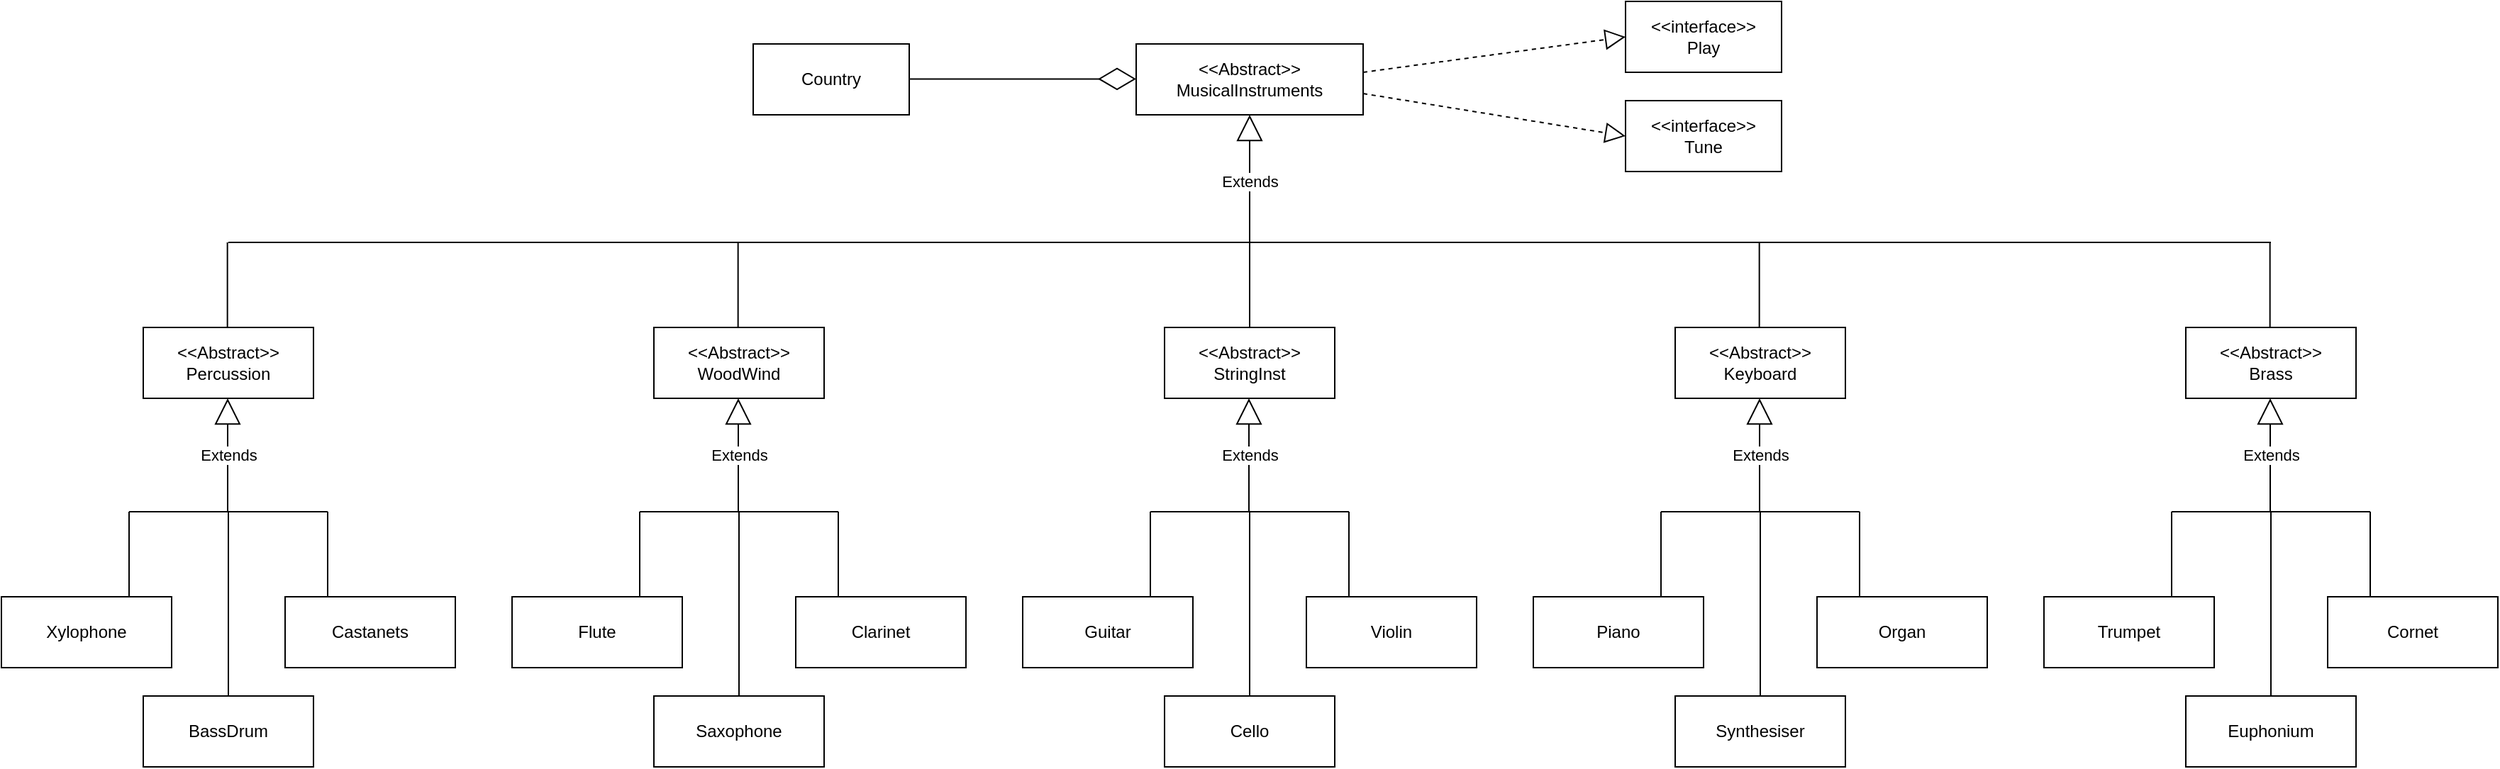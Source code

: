 <mxfile version="23.1.2" type="github" pages="2">
  <diagram name="Page-1" id="c4acf3e9-155e-7222-9cf6-157b1a14988f">
    <mxGraphModel dx="1323" dy="595" grid="1" gridSize="10" guides="1" tooltips="1" connect="1" arrows="1" fold="1" page="1" pageScale="1" pageWidth="850" pageHeight="1100" background="none" math="0" shadow="0">
      <root>
        <mxCell id="0" />
        <mxCell id="1" parent="0" />
        <mxCell id="VwYbgyeqXYnY6n16pQaH-1" value="&amp;lt;&amp;lt;Abstract&amp;gt;&amp;gt;&lt;br&gt;MusicalInstruments" style="html=1;whiteSpace=wrap;" parent="1" vertex="1">
          <mxGeometry x="345" y="40" width="160" height="50" as="geometry" />
        </mxCell>
        <mxCell id="VwYbgyeqXYnY6n16pQaH-15" value="Extends" style="endArrow=block;endSize=16;endFill=0;html=1;rounded=0;" parent="1" edge="1">
          <mxGeometry x="0.375" width="160" relative="1" as="geometry">
            <mxPoint x="425" y="240" as="sourcePoint" />
            <mxPoint x="425" y="90" as="targetPoint" />
            <mxPoint as="offset" />
          </mxGeometry>
        </mxCell>
        <mxCell id="VwYbgyeqXYnY6n16pQaH-19" value="Extends" style="endArrow=block;endSize=16;endFill=0;html=1;rounded=0;" parent="1" edge="1">
          <mxGeometry width="160" relative="1" as="geometry">
            <mxPoint x="424.5" y="370" as="sourcePoint" />
            <mxPoint x="424.5" y="290" as="targetPoint" />
          </mxGeometry>
        </mxCell>
        <mxCell id="VwYbgyeqXYnY6n16pQaH-26" value="" style="endArrow=none;html=1;rounded=0;" parent="1" edge="1">
          <mxGeometry width="50" height="50" relative="1" as="geometry">
            <mxPoint x="64.33" y="240" as="sourcePoint" />
            <mxPoint x="64.33" y="180" as="targetPoint" />
            <Array as="points" />
          </mxGeometry>
        </mxCell>
        <mxCell id="VwYbgyeqXYnY6n16pQaH-28" value="" style="endArrow=none;html=1;rounded=0;" parent="1" edge="1">
          <mxGeometry width="50" height="50" relative="1" as="geometry">
            <mxPoint x="784.33" y="240" as="sourcePoint" />
            <mxPoint x="784.33" y="180" as="targetPoint" />
            <Array as="points" />
          </mxGeometry>
        </mxCell>
        <mxCell id="VwYbgyeqXYnY6n16pQaH-29" value="&amp;lt;&amp;lt;Abstract&amp;gt;&amp;gt;&lt;br&gt;StringInst" style="html=1;whiteSpace=wrap;" parent="1" vertex="1">
          <mxGeometry x="365" y="240" width="120" height="50" as="geometry" />
        </mxCell>
        <mxCell id="VwYbgyeqXYnY6n16pQaH-32" value="&amp;lt;&amp;lt;Abstract&amp;gt;&amp;gt;&lt;br&gt;Brass" style="html=1;whiteSpace=wrap;" parent="1" vertex="1">
          <mxGeometry x="1085" y="240" width="120" height="50" as="geometry" />
        </mxCell>
        <mxCell id="VwYbgyeqXYnY6n16pQaH-33" value="&amp;lt;&amp;lt;Abstract&amp;gt;&amp;gt;&lt;br&gt;Keyboard" style="html=1;whiteSpace=wrap;" parent="1" vertex="1">
          <mxGeometry x="725" y="240" width="120" height="50" as="geometry" />
        </mxCell>
        <mxCell id="VwYbgyeqXYnY6n16pQaH-35" value="&amp;lt;&amp;lt;Abstract&amp;gt;&amp;gt;&lt;br&gt;WoodWind" style="html=1;whiteSpace=wrap;" parent="1" vertex="1">
          <mxGeometry x="5" y="240" width="120" height="50" as="geometry" />
        </mxCell>
        <mxCell id="VwYbgyeqXYnY6n16pQaH-37" value="" style="endArrow=none;html=1;rounded=0;" parent="1" edge="1">
          <mxGeometry width="50" height="50" relative="1" as="geometry">
            <mxPoint x="355" y="370" as="sourcePoint" />
            <mxPoint x="495" y="370" as="targetPoint" />
          </mxGeometry>
        </mxCell>
        <mxCell id="VwYbgyeqXYnY6n16pQaH-38" value="" style="endArrow=none;html=1;rounded=0;" parent="1" edge="1">
          <mxGeometry width="50" height="50" relative="1" as="geometry">
            <mxPoint x="495" y="430" as="sourcePoint" />
            <mxPoint x="495" y="370" as="targetPoint" />
            <Array as="points" />
          </mxGeometry>
        </mxCell>
        <mxCell id="VwYbgyeqXYnY6n16pQaH-39" value="" style="endArrow=none;html=1;rounded=0;" parent="1" edge="1">
          <mxGeometry width="50" height="50" relative="1" as="geometry">
            <mxPoint x="355" y="430" as="sourcePoint" />
            <mxPoint x="355" y="370" as="targetPoint" />
            <Array as="points" />
          </mxGeometry>
        </mxCell>
        <mxCell id="VwYbgyeqXYnY6n16pQaH-40" value="Violin" style="html=1;whiteSpace=wrap;" parent="1" vertex="1">
          <mxGeometry x="465" y="430" width="120" height="50" as="geometry" />
        </mxCell>
        <mxCell id="VwYbgyeqXYnY6n16pQaH-41" value="Guitar" style="html=1;whiteSpace=wrap;" parent="1" vertex="1">
          <mxGeometry x="265" y="430" width="120" height="50" as="geometry" />
        </mxCell>
        <mxCell id="VwYbgyeqXYnY6n16pQaH-46" value="Cello" style="html=1;whiteSpace=wrap;" parent="1" vertex="1">
          <mxGeometry x="365" y="500" width="120" height="50" as="geometry" />
        </mxCell>
        <mxCell id="VwYbgyeqXYnY6n16pQaH-47" value="" style="endArrow=none;html=1;rounded=0;" parent="1" edge="1">
          <mxGeometry width="50" height="50" relative="1" as="geometry">
            <mxPoint x="425" y="500" as="sourcePoint" />
            <mxPoint x="425" y="370" as="targetPoint" />
          </mxGeometry>
        </mxCell>
        <mxCell id="VwYbgyeqXYnY6n16pQaH-56" value="Extends" style="endArrow=block;endSize=16;endFill=0;html=1;rounded=0;" parent="1" edge="1">
          <mxGeometry width="160" relative="1" as="geometry">
            <mxPoint x="64.5" y="370" as="sourcePoint" />
            <mxPoint x="64.5" y="290" as="targetPoint" />
          </mxGeometry>
        </mxCell>
        <mxCell id="VwYbgyeqXYnY6n16pQaH-57" value="" style="endArrow=none;html=1;rounded=0;" parent="1" edge="1">
          <mxGeometry width="50" height="50" relative="1" as="geometry">
            <mxPoint x="-5" y="370" as="sourcePoint" />
            <mxPoint x="135" y="370" as="targetPoint" />
          </mxGeometry>
        </mxCell>
        <mxCell id="VwYbgyeqXYnY6n16pQaH-58" value="" style="endArrow=none;html=1;rounded=0;" parent="1" edge="1">
          <mxGeometry width="50" height="50" relative="1" as="geometry">
            <mxPoint x="135" y="430" as="sourcePoint" />
            <mxPoint x="135" y="370" as="targetPoint" />
            <Array as="points" />
          </mxGeometry>
        </mxCell>
        <mxCell id="VwYbgyeqXYnY6n16pQaH-59" value="" style="endArrow=none;html=1;rounded=0;" parent="1" edge="1">
          <mxGeometry width="50" height="50" relative="1" as="geometry">
            <mxPoint x="-5" y="430" as="sourcePoint" />
            <mxPoint x="-5" y="370" as="targetPoint" />
            <Array as="points" />
          </mxGeometry>
        </mxCell>
        <mxCell id="VwYbgyeqXYnY6n16pQaH-60" value="Clarinet" style="html=1;whiteSpace=wrap;" parent="1" vertex="1">
          <mxGeometry x="105" y="430" width="120" height="50" as="geometry" />
        </mxCell>
        <mxCell id="VwYbgyeqXYnY6n16pQaH-61" value="Flute" style="html=1;whiteSpace=wrap;" parent="1" vertex="1">
          <mxGeometry x="-95" y="430" width="120" height="50" as="geometry" />
        </mxCell>
        <mxCell id="VwYbgyeqXYnY6n16pQaH-62" value="Saxophone" style="html=1;whiteSpace=wrap;" parent="1" vertex="1">
          <mxGeometry x="5" y="500" width="120" height="50" as="geometry" />
        </mxCell>
        <mxCell id="VwYbgyeqXYnY6n16pQaH-63" value="" style="endArrow=none;html=1;rounded=0;" parent="1" edge="1">
          <mxGeometry width="50" height="50" relative="1" as="geometry">
            <mxPoint x="65" y="500" as="sourcePoint" />
            <mxPoint x="65" y="370" as="targetPoint" />
          </mxGeometry>
        </mxCell>
        <mxCell id="VwYbgyeqXYnY6n16pQaH-65" value="&amp;lt;&amp;lt;Abstract&amp;gt;&amp;gt;&lt;br&gt;Percussion" style="html=1;whiteSpace=wrap;" parent="1" vertex="1">
          <mxGeometry x="-355" y="240" width="120" height="50" as="geometry" />
        </mxCell>
        <mxCell id="VwYbgyeqXYnY6n16pQaH-66" value="Extends" style="endArrow=block;endSize=16;endFill=0;html=1;rounded=0;" parent="1" edge="1">
          <mxGeometry width="160" relative="1" as="geometry">
            <mxPoint x="-295.5" y="370" as="sourcePoint" />
            <mxPoint x="-295.5" y="290" as="targetPoint" />
          </mxGeometry>
        </mxCell>
        <mxCell id="VwYbgyeqXYnY6n16pQaH-67" value="" style="endArrow=none;html=1;rounded=0;" parent="1" edge="1">
          <mxGeometry width="50" height="50" relative="1" as="geometry">
            <mxPoint x="-365" y="370" as="sourcePoint" />
            <mxPoint x="-225" y="370" as="targetPoint" />
          </mxGeometry>
        </mxCell>
        <mxCell id="VwYbgyeqXYnY6n16pQaH-68" value="" style="endArrow=none;html=1;rounded=0;" parent="1" edge="1">
          <mxGeometry width="50" height="50" relative="1" as="geometry">
            <mxPoint x="-225" y="430" as="sourcePoint" />
            <mxPoint x="-225" y="370" as="targetPoint" />
            <Array as="points" />
          </mxGeometry>
        </mxCell>
        <mxCell id="VwYbgyeqXYnY6n16pQaH-69" value="" style="endArrow=none;html=1;rounded=0;" parent="1" edge="1">
          <mxGeometry width="50" height="50" relative="1" as="geometry">
            <mxPoint x="-365" y="430" as="sourcePoint" />
            <mxPoint x="-365" y="370" as="targetPoint" />
            <Array as="points" />
          </mxGeometry>
        </mxCell>
        <mxCell id="VwYbgyeqXYnY6n16pQaH-70" value="Castanets" style="html=1;whiteSpace=wrap;" parent="1" vertex="1">
          <mxGeometry x="-255" y="430" width="120" height="50" as="geometry" />
        </mxCell>
        <mxCell id="VwYbgyeqXYnY6n16pQaH-71" value="Xylophone" style="html=1;whiteSpace=wrap;" parent="1" vertex="1">
          <mxGeometry x="-455" y="430" width="120" height="50" as="geometry" />
        </mxCell>
        <mxCell id="VwYbgyeqXYnY6n16pQaH-72" value="BassDrum" style="html=1;whiteSpace=wrap;" parent="1" vertex="1">
          <mxGeometry x="-355" y="500" width="120" height="50" as="geometry" />
        </mxCell>
        <mxCell id="VwYbgyeqXYnY6n16pQaH-73" value="" style="endArrow=none;html=1;rounded=0;" parent="1" edge="1">
          <mxGeometry width="50" height="50" relative="1" as="geometry">
            <mxPoint x="-295" y="500" as="sourcePoint" />
            <mxPoint x="-295" y="370" as="targetPoint" />
          </mxGeometry>
        </mxCell>
        <mxCell id="VwYbgyeqXYnY6n16pQaH-75" value="" style="endArrow=none;html=1;rounded=0;" parent="1" edge="1">
          <mxGeometry width="50" height="50" relative="1" as="geometry">
            <mxPoint x="-295.67" y="240" as="sourcePoint" />
            <mxPoint x="-295.67" y="180" as="targetPoint" />
            <Array as="points" />
          </mxGeometry>
        </mxCell>
        <mxCell id="VwYbgyeqXYnY6n16pQaH-76" value="Extends" style="endArrow=block;endSize=16;endFill=0;html=1;rounded=0;" parent="1" edge="1">
          <mxGeometry width="160" relative="1" as="geometry">
            <mxPoint x="784.5" y="370" as="sourcePoint" />
            <mxPoint x="784.5" y="290" as="targetPoint" />
          </mxGeometry>
        </mxCell>
        <mxCell id="VwYbgyeqXYnY6n16pQaH-77" value="" style="endArrow=none;html=1;rounded=0;" parent="1" edge="1">
          <mxGeometry width="50" height="50" relative="1" as="geometry">
            <mxPoint x="715" y="370" as="sourcePoint" />
            <mxPoint x="855" y="370" as="targetPoint" />
          </mxGeometry>
        </mxCell>
        <mxCell id="VwYbgyeqXYnY6n16pQaH-78" value="" style="endArrow=none;html=1;rounded=0;" parent="1" edge="1">
          <mxGeometry width="50" height="50" relative="1" as="geometry">
            <mxPoint x="855" y="430" as="sourcePoint" />
            <mxPoint x="855" y="370" as="targetPoint" />
            <Array as="points" />
          </mxGeometry>
        </mxCell>
        <mxCell id="VwYbgyeqXYnY6n16pQaH-79" value="" style="endArrow=none;html=1;rounded=0;" parent="1" edge="1">
          <mxGeometry width="50" height="50" relative="1" as="geometry">
            <mxPoint x="715" y="430" as="sourcePoint" />
            <mxPoint x="715" y="370" as="targetPoint" />
            <Array as="points" />
          </mxGeometry>
        </mxCell>
        <mxCell id="VwYbgyeqXYnY6n16pQaH-80" value="Organ" style="html=1;whiteSpace=wrap;" parent="1" vertex="1">
          <mxGeometry x="825" y="430" width="120" height="50" as="geometry" />
        </mxCell>
        <mxCell id="VwYbgyeqXYnY6n16pQaH-81" value="Piano" style="html=1;whiteSpace=wrap;" parent="1" vertex="1">
          <mxGeometry x="625" y="430" width="120" height="50" as="geometry" />
        </mxCell>
        <mxCell id="VwYbgyeqXYnY6n16pQaH-82" value="Synthesiser" style="html=1;whiteSpace=wrap;" parent="1" vertex="1">
          <mxGeometry x="725" y="500" width="120" height="50" as="geometry" />
        </mxCell>
        <mxCell id="VwYbgyeqXYnY6n16pQaH-83" value="" style="endArrow=none;html=1;rounded=0;" parent="1" edge="1">
          <mxGeometry width="50" height="50" relative="1" as="geometry">
            <mxPoint x="785" y="500" as="sourcePoint" />
            <mxPoint x="785" y="370" as="targetPoint" />
          </mxGeometry>
        </mxCell>
        <mxCell id="VwYbgyeqXYnY6n16pQaH-84" value="Extends" style="endArrow=block;endSize=16;endFill=0;html=1;rounded=0;" parent="1" edge="1">
          <mxGeometry width="160" relative="1" as="geometry">
            <mxPoint x="1144.5" y="370" as="sourcePoint" />
            <mxPoint x="1144.5" y="290" as="targetPoint" />
          </mxGeometry>
        </mxCell>
        <mxCell id="VwYbgyeqXYnY6n16pQaH-85" value="" style="endArrow=none;html=1;rounded=0;" parent="1" edge="1">
          <mxGeometry width="50" height="50" relative="1" as="geometry">
            <mxPoint x="1075" y="370" as="sourcePoint" />
            <mxPoint x="1215" y="370" as="targetPoint" />
          </mxGeometry>
        </mxCell>
        <mxCell id="VwYbgyeqXYnY6n16pQaH-86" value="" style="endArrow=none;html=1;rounded=0;" parent="1" edge="1">
          <mxGeometry width="50" height="50" relative="1" as="geometry">
            <mxPoint x="1215" y="430" as="sourcePoint" />
            <mxPoint x="1215" y="370" as="targetPoint" />
            <Array as="points" />
          </mxGeometry>
        </mxCell>
        <mxCell id="VwYbgyeqXYnY6n16pQaH-87" value="" style="endArrow=none;html=1;rounded=0;" parent="1" edge="1">
          <mxGeometry width="50" height="50" relative="1" as="geometry">
            <mxPoint x="1075" y="430" as="sourcePoint" />
            <mxPoint x="1075" y="370" as="targetPoint" />
            <Array as="points" />
          </mxGeometry>
        </mxCell>
        <mxCell id="VwYbgyeqXYnY6n16pQaH-88" value="Cornet" style="html=1;whiteSpace=wrap;" parent="1" vertex="1">
          <mxGeometry x="1185" y="430" width="120" height="50" as="geometry" />
        </mxCell>
        <mxCell id="VwYbgyeqXYnY6n16pQaH-89" value="Trumpet" style="html=1;whiteSpace=wrap;" parent="1" vertex="1">
          <mxGeometry x="985" y="430" width="120" height="50" as="geometry" />
        </mxCell>
        <mxCell id="VwYbgyeqXYnY6n16pQaH-90" value="Euphonium" style="html=1;whiteSpace=wrap;" parent="1" vertex="1">
          <mxGeometry x="1085" y="500" width="120" height="50" as="geometry" />
        </mxCell>
        <mxCell id="VwYbgyeqXYnY6n16pQaH-91" value="" style="endArrow=none;html=1;rounded=0;" parent="1" edge="1">
          <mxGeometry width="50" height="50" relative="1" as="geometry">
            <mxPoint x="1145" y="500" as="sourcePoint" />
            <mxPoint x="1145" y="370" as="targetPoint" />
          </mxGeometry>
        </mxCell>
        <mxCell id="VwYbgyeqXYnY6n16pQaH-92" value="" style="endArrow=none;html=1;rounded=0;" parent="1" edge="1">
          <mxGeometry width="50" height="50" relative="1" as="geometry">
            <mxPoint x="1144.33" y="240" as="sourcePoint" />
            <mxPoint x="1144.33" y="180" as="targetPoint" />
            <Array as="points" />
          </mxGeometry>
        </mxCell>
        <mxCell id="VwYbgyeqXYnY6n16pQaH-97" value="" style="endArrow=diamondThin;endFill=0;endSize=24;html=1;rounded=0;" parent="1" edge="1">
          <mxGeometry width="160" relative="1" as="geometry">
            <mxPoint x="185" y="64.7" as="sourcePoint" />
            <mxPoint x="345" y="64.7" as="targetPoint" />
          </mxGeometry>
        </mxCell>
        <mxCell id="VwYbgyeqXYnY6n16pQaH-98" value="Country" style="html=1;whiteSpace=wrap;" parent="1" vertex="1">
          <mxGeometry x="75" y="40" width="110" height="50" as="geometry" />
        </mxCell>
        <mxCell id="VwYbgyeqXYnY6n16pQaH-101" value="" style="endArrow=block;dashed=1;endFill=0;endSize=12;html=1;rounded=0;entryX=0;entryY=0.5;entryDx=0;entryDy=0;" parent="1" target="VwYbgyeqXYnY6n16pQaH-102" edge="1">
          <mxGeometry width="160" relative="1" as="geometry">
            <mxPoint x="505" y="60" as="sourcePoint" />
            <mxPoint x="665" y="60" as="targetPoint" />
          </mxGeometry>
        </mxCell>
        <mxCell id="VwYbgyeqXYnY6n16pQaH-102" value="&amp;lt;&amp;lt;interface&amp;gt;&amp;gt;&lt;br&gt;Play" style="html=1;whiteSpace=wrap;" parent="1" vertex="1">
          <mxGeometry x="690" y="10" width="110" height="50" as="geometry" />
        </mxCell>
        <mxCell id="VwYbgyeqXYnY6n16pQaH-103" value="&amp;lt;&amp;lt;interface&amp;gt;&amp;gt;&lt;br&gt;Tune" style="html=1;whiteSpace=wrap;" parent="1" vertex="1">
          <mxGeometry x="690" y="80" width="110" height="50" as="geometry" />
        </mxCell>
        <mxCell id="VwYbgyeqXYnY6n16pQaH-105" value="" style="endArrow=block;dashed=1;endFill=0;endSize=12;html=1;rounded=0;entryX=0;entryY=0.5;entryDx=0;entryDy=0;" parent="1" target="VwYbgyeqXYnY6n16pQaH-103" edge="1">
          <mxGeometry width="160" relative="1" as="geometry">
            <mxPoint x="505" y="75" as="sourcePoint" />
            <mxPoint x="690" y="50" as="targetPoint" />
          </mxGeometry>
        </mxCell>
        <mxCell id="67XdJ2itMmza3kjSckhk-11" value="" style="endArrow=none;html=1;rounded=0;" parent="1" edge="1">
          <mxGeometry width="50" height="50" relative="1" as="geometry">
            <mxPoint x="70" y="180" as="sourcePoint" />
            <mxPoint x="1145" y="180" as="targetPoint" />
          </mxGeometry>
        </mxCell>
        <mxCell id="67XdJ2itMmza3kjSckhk-12" value="" style="endArrow=none;html=1;rounded=0;" parent="1" edge="1">
          <mxGeometry width="50" height="50" relative="1" as="geometry">
            <mxPoint x="-295" y="180" as="sourcePoint" />
            <mxPoint x="70" y="180" as="targetPoint" />
          </mxGeometry>
        </mxCell>
      </root>
    </mxGraphModel>
  </diagram>
  <diagram id="3sXM__8lgrnaIp6EIEHx" name="Page-2">
    <mxGraphModel dx="1323" dy="595" grid="1" gridSize="10" guides="1" tooltips="1" connect="1" arrows="1" fold="1" page="1" pageScale="1" pageWidth="850" pageHeight="1100" math="0" shadow="0">
      <root>
        <mxCell id="0" />
        <mxCell id="1" parent="0" />
        <mxCell id="wWvbnRaUt92-p2GNaJ0o-1" value="Country" style="swimlane;fontStyle=1;align=center;verticalAlign=top;childLayout=stackLayout;horizontal=1;startSize=26;horizontalStack=0;resizeParent=1;resizeParentMax=0;resizeLast=0;collapsible=1;marginBottom=0;whiteSpace=wrap;html=1;" parent="1" vertex="1">
          <mxGeometry x="-100" y="30" width="340" height="220" as="geometry" />
        </mxCell>
        <mxCell id="wWvbnRaUt92-p2GNaJ0o-2" value="- name: String&lt;br&gt;- region: String&lt;br&gt;- postalCode: String" style="text;strokeColor=none;fillColor=none;align=left;verticalAlign=top;spacingLeft=4;spacingRight=4;overflow=hidden;rotatable=0;points=[[0,0.5],[1,0.5]];portConstraint=eastwest;whiteSpace=wrap;html=1;" parent="wWvbnRaUt92-p2GNaJ0o-1" vertex="1">
          <mxGeometry y="26" width="340" height="54" as="geometry" />
        </mxCell>
        <mxCell id="wWvbnRaUt92-p2GNaJ0o-3" value="" style="line;strokeWidth=1;fillColor=none;align=left;verticalAlign=middle;spacingTop=-1;spacingLeft=3;spacingRight=3;rotatable=0;labelPosition=right;points=[];portConstraint=eastwest;strokeColor=inherit;" parent="wWvbnRaUt92-p2GNaJ0o-1" vertex="1">
          <mxGeometry y="80" width="340" height="8" as="geometry" />
        </mxCell>
        <mxCell id="wWvbnRaUt92-p2GNaJ0o-4" value="+ Country()&lt;br&gt;+ Country(name: String, region: String, postalCode: String)&lt;br&gt;+ Country(Country c)&lt;br&gt;+ getName(): String&lt;br&gt;+ getRegion(): String&lt;br&gt;+ getPostalCode(): String&lt;br&gt;+ toString(): String&lt;br&gt;+ equals(Object o): boolean" style="text;strokeColor=none;fillColor=none;align=left;verticalAlign=top;spacingLeft=4;spacingRight=4;overflow=hidden;rotatable=0;points=[[0,0.5],[1,0.5]];portConstraint=eastwest;whiteSpace=wrap;html=1;" parent="wWvbnRaUt92-p2GNaJ0o-1" vertex="1">
          <mxGeometry y="88" width="340" height="132" as="geometry" />
        </mxCell>
        <mxCell id="wWvbnRaUt92-p2GNaJ0o-5" value="MusicalInstruments&lt;br&gt;&amp;lt;&amp;lt;Abstract&amp;gt;&amp;gt;" style="swimlane;fontStyle=1;align=center;verticalAlign=top;childLayout=stackLayout;horizontal=1;startSize=40;horizontalStack=0;resizeParent=1;resizeParentMax=0;resizeLast=0;collapsible=1;marginBottom=0;whiteSpace=wrap;html=1;" parent="1" vertex="1">
          <mxGeometry x="330" y="20" width="510" height="394" as="geometry" />
        </mxCell>
        <mxCell id="wWvbnRaUt92-p2GNaJ0o-6" value="# volume: double&lt;br&gt;# timber: String&lt;br&gt;# originCountry: Country&lt;br&gt;# notes: String&lt;br&gt;# pitch: String&lt;br&gt;# electrical: boolean" style="text;strokeColor=none;fillColor=none;align=left;verticalAlign=top;spacingLeft=4;spacingRight=4;overflow=hidden;rotatable=0;points=[[0,0.5],[1,0.5]];portConstraint=eastwest;whiteSpace=wrap;html=1;" parent="wWvbnRaUt92-p2GNaJ0o-5" vertex="1">
          <mxGeometry y="40" width="510" height="90" as="geometry" />
        </mxCell>
        <mxCell id="wWvbnRaUt92-p2GNaJ0o-9" value="" style="endArrow=diamondThin;endFill=0;endSize=24;html=1;rounded=0;" parent="wWvbnRaUt92-p2GNaJ0o-5" edge="1">
          <mxGeometry width="160" relative="1" as="geometry">
            <mxPoint x="-90" y="68.5" as="sourcePoint" />
            <mxPoint y="70" as="targetPoint" />
          </mxGeometry>
        </mxCell>
        <mxCell id="wWvbnRaUt92-p2GNaJ0o-7" value="" style="line;strokeWidth=1;fillColor=none;align=left;verticalAlign=middle;spacingTop=-1;spacingLeft=3;spacingRight=3;rotatable=0;labelPosition=right;points=[];portConstraint=eastwest;strokeColor=inherit;" parent="wWvbnRaUt92-p2GNaJ0o-5" vertex="1">
          <mxGeometry y="130" width="510" height="8" as="geometry" />
        </mxCell>
        <mxCell id="wWvbnRaUt92-p2GNaJ0o-8" value="+ MusicalInstruments()&lt;br&gt;+ MusicalInstruments( volume: double, timber: String, originCountry: Country, notes: String, pitch: String, electrical: boolean)&lt;br&gt;+ MusicalInstruments(musicalInstruments m)&lt;br&gt;+ getVolume(): double&lt;br&gt;+ getTimber(): String&lt;br&gt;+ getOriginCountry(): Country&lt;br&gt;+ getNotes(): String&lt;br&gt;+ getPitch(): String&lt;br&gt;+ getElectrical(): boolean&lt;br&gt;+ toString(): String&lt;br&gt;+ play():&lt;br&gt;+ stop():&lt;br&gt;+ tune():&lt;br&gt;+ tuningMechanism(): String&lt;br&gt;+ tuningStability(): boolean&lt;br&gt;+ equals(Object o): boolean" style="text;strokeColor=none;fillColor=none;align=left;verticalAlign=top;spacingLeft=4;spacingRight=4;overflow=hidden;rotatable=0;points=[[0,0.5],[1,0.5]];portConstraint=eastwest;whiteSpace=wrap;html=1;" parent="wWvbnRaUt92-p2GNaJ0o-5" vertex="1">
          <mxGeometry y="138" width="510" height="256" as="geometry" />
        </mxCell>
        <mxCell id="wWvbnRaUt92-p2GNaJ0o-30" value="Percussion &amp;lt;&amp;lt;extends&amp;gt;&amp;gt; MusicalInstruments&lt;br&gt;&amp;lt;&amp;lt;Abstract&amp;gt;&amp;gt;" style="swimlane;fontStyle=1;align=center;verticalAlign=top;childLayout=stackLayout;horizontal=1;startSize=40;horizontalStack=0;resizeParent=1;resizeParentMax=0;resizeLast=0;collapsible=1;marginBottom=0;whiteSpace=wrap;html=1;" parent="1" vertex="1">
          <mxGeometry x="-360" y="570" width="340" height="230" as="geometry" />
        </mxCell>
        <mxCell id="wWvbnRaUt92-p2GNaJ0o-31" value="# percussionNote: String&lt;br&gt;# durationOfNote: String&lt;br&gt;# material: String" style="text;strokeColor=none;fillColor=none;align=left;verticalAlign=top;spacingLeft=4;spacingRight=4;overflow=hidden;rotatable=0;points=[[0,0.5],[1,0.5]];portConstraint=eastwest;whiteSpace=wrap;html=1;" parent="wWvbnRaUt92-p2GNaJ0o-30" vertex="1">
          <mxGeometry y="40" width="340" height="50" as="geometry" />
        </mxCell>
        <mxCell id="wWvbnRaUt92-p2GNaJ0o-33" value="" style="line;strokeWidth=1;fillColor=none;align=left;verticalAlign=middle;spacingTop=-1;spacingLeft=3;spacingRight=3;rotatable=0;labelPosition=right;points=[];portConstraint=eastwest;strokeColor=inherit;" parent="wWvbnRaUt92-p2GNaJ0o-30" vertex="1">
          <mxGeometry y="90" width="340" height="8" as="geometry" />
        </mxCell>
        <mxCell id="wWvbnRaUt92-p2GNaJ0o-34" value="+ Percussion()&lt;br&gt;+ Percussion(String, String, String)&lt;br&gt;+ Percussion(Percussion p)&lt;br&gt;+ getPercussionNote(): String&lt;br&gt;+ getDurationOfNote(): String&lt;br&gt;+ getMaterial(): String&lt;br&gt;+ toString(): String&lt;br&gt;+ equals(Object o): boolean" style="text;strokeColor=none;fillColor=none;align=left;verticalAlign=top;spacingLeft=4;spacingRight=4;overflow=hidden;rotatable=0;points=[[0,0.5],[1,0.5]];portConstraint=eastwest;whiteSpace=wrap;html=1;" parent="wWvbnRaUt92-p2GNaJ0o-30" vertex="1">
          <mxGeometry y="98" width="340" height="132" as="geometry" />
        </mxCell>
        <mxCell id="wWvbnRaUt92-p2GNaJ0o-43" value="WoodWind &amp;lt;&amp;lt;extends&amp;gt;&amp;gt; MusicalInstruments&lt;br&gt;&amp;lt;&amp;lt;Abstract&amp;gt;&amp;gt;" style="swimlane;fontStyle=1;align=center;verticalAlign=top;childLayout=stackLayout;horizontal=1;startSize=40;horizontalStack=0;resizeParent=1;resizeParentMax=0;resizeLast=0;collapsible=1;marginBottom=0;whiteSpace=wrap;html=1;" parent="1" vertex="1">
          <mxGeometry x="50" y="590" width="320" height="216" as="geometry" />
        </mxCell>
        <mxCell id="wWvbnRaUt92-p2GNaJ0o-44" value="# length: double&lt;br&gt;# material: String" style="text;strokeColor=none;fillColor=none;align=left;verticalAlign=top;spacingLeft=4;spacingRight=4;overflow=hidden;rotatable=0;points=[[0,0.5],[1,0.5]];portConstraint=eastwest;whiteSpace=wrap;html=1;" parent="wWvbnRaUt92-p2GNaJ0o-43" vertex="1">
          <mxGeometry y="40" width="320" height="40" as="geometry" />
        </mxCell>
        <mxCell id="wWvbnRaUt92-p2GNaJ0o-45" value="" style="line;strokeWidth=1;fillColor=none;align=left;verticalAlign=middle;spacingTop=-1;spacingLeft=3;spacingRight=3;rotatable=0;labelPosition=right;points=[];portConstraint=eastwest;strokeColor=inherit;" parent="wWvbnRaUt92-p2GNaJ0o-43" vertex="1">
          <mxGeometry y="80" width="320" height="8" as="geometry" />
        </mxCell>
        <mxCell id="wWvbnRaUt92-p2GNaJ0o-46" value="+ WoodWind()&lt;br&gt;+ WoodWind(length: double, material: String)&lt;br&gt;+ WoodWind(woodWind w)&lt;br&gt;+ getLength(): double&lt;br&gt;+ getMaterial(): String&lt;br&gt;+ isWhistling(): boolean&lt;br&gt;+ toString(): String&lt;br&gt;+ equals(Object o): boolean" style="text;strokeColor=none;fillColor=none;align=left;verticalAlign=top;spacingLeft=4;spacingRight=4;overflow=hidden;rotatable=0;points=[[0,0.5],[1,0.5]];portConstraint=eastwest;whiteSpace=wrap;html=1;" parent="wWvbnRaUt92-p2GNaJ0o-43" vertex="1">
          <mxGeometry y="88" width="320" height="128" as="geometry" />
        </mxCell>
        <mxCell id="Y4-Tn5Xb6IdavVXJyYZS-5" value="&amp;lt;&amp;lt;Interface&amp;gt;&amp;gt;&lt;br&gt;Play" style="swimlane;fontStyle=0;childLayout=stackLayout;horizontal=1;startSize=40;fillColor=none;horizontalStack=0;resizeParent=1;resizeParentMax=0;resizeLast=0;collapsible=1;marginBottom=0;whiteSpace=wrap;html=1;" parent="1" vertex="1">
          <mxGeometry x="-25" y="270" width="140" height="100" as="geometry" />
        </mxCell>
        <mxCell id="Y4-Tn5Xb6IdavVXJyYZS-7" value="+ play():" style="text;strokeColor=none;fillColor=none;align=left;verticalAlign=top;spacingLeft=4;spacingRight=4;overflow=hidden;rotatable=0;points=[[0,0.5],[1,0.5]];portConstraint=eastwest;whiteSpace=wrap;html=1;" parent="Y4-Tn5Xb6IdavVXJyYZS-5" vertex="1">
          <mxGeometry y="40" width="140" height="26" as="geometry" />
        </mxCell>
        <mxCell id="Y4-Tn5Xb6IdavVXJyYZS-8" value="+ stop():" style="text;strokeColor=none;fillColor=none;align=left;verticalAlign=top;spacingLeft=4;spacingRight=4;overflow=hidden;rotatable=0;points=[[0,0.5],[1,0.5]];portConstraint=eastwest;whiteSpace=wrap;html=1;" parent="Y4-Tn5Xb6IdavVXJyYZS-5" vertex="1">
          <mxGeometry y="66" width="140" height="34" as="geometry" />
        </mxCell>
        <mxCell id="Y4-Tn5Xb6IdavVXJyYZS-15" value="&amp;lt;&amp;lt;Interface&amp;gt;&amp;gt;&lt;br&gt;Tune" style="swimlane;fontStyle=0;childLayout=stackLayout;horizontal=1;startSize=26;fillColor=none;horizontalStack=0;resizeParent=1;resizeParentMax=0;resizeLast=0;collapsible=1;marginBottom=0;whiteSpace=wrap;html=1;" parent="1" vertex="1">
          <mxGeometry x="-25" y="400" width="190" height="104" as="geometry" />
        </mxCell>
        <mxCell id="Y4-Tn5Xb6IdavVXJyYZS-16" value="+ tune():" style="text;strokeColor=none;fillColor=none;align=left;verticalAlign=top;spacingLeft=4;spacingRight=4;overflow=hidden;rotatable=0;points=[[0,0.5],[1,0.5]];portConstraint=eastwest;whiteSpace=wrap;html=1;" parent="Y4-Tn5Xb6IdavVXJyYZS-15" vertex="1">
          <mxGeometry y="26" width="190" height="26" as="geometry" />
        </mxCell>
        <mxCell id="Y4-Tn5Xb6IdavVXJyYZS-17" value="+ tuningMechanism(): String" style="text;strokeColor=none;fillColor=none;align=left;verticalAlign=top;spacingLeft=4;spacingRight=4;overflow=hidden;rotatable=0;points=[[0,0.5],[1,0.5]];portConstraint=eastwest;whiteSpace=wrap;html=1;" parent="Y4-Tn5Xb6IdavVXJyYZS-15" vertex="1">
          <mxGeometry y="52" width="190" height="26" as="geometry" />
        </mxCell>
        <mxCell id="Y4-Tn5Xb6IdavVXJyYZS-18" value="+ tuningStability(): boolean" style="text;strokeColor=none;fillColor=none;align=left;verticalAlign=top;spacingLeft=4;spacingRight=4;overflow=hidden;rotatable=0;points=[[0,0.5],[1,0.5]];portConstraint=eastwest;whiteSpace=wrap;html=1;" parent="Y4-Tn5Xb6IdavVXJyYZS-15" vertex="1">
          <mxGeometry y="78" width="190" height="26" as="geometry" />
        </mxCell>
        <mxCell id="Y4-Tn5Xb6IdavVXJyYZS-19" value="" style="endArrow=block;dashed=1;endFill=0;endSize=12;html=1;rounded=0;entryX=1.009;entryY=0.324;entryDx=0;entryDy=0;entryPerimeter=0;exitX=0;exitY=0.5;exitDx=0;exitDy=0;" parent="1" source="wWvbnRaUt92-p2GNaJ0o-8" target="Y4-Tn5Xb6IdavVXJyYZS-5" edge="1">
          <mxGeometry width="160" relative="1" as="geometry">
            <mxPoint x="280" y="270" as="sourcePoint" />
            <mxPoint x="440" y="270" as="targetPoint" />
          </mxGeometry>
        </mxCell>
        <mxCell id="Y4-Tn5Xb6IdavVXJyYZS-20" value="" style="endArrow=block;dashed=1;endFill=0;endSize=12;html=1;rounded=0;entryX=1.025;entryY=0.165;entryDx=0;entryDy=0;entryPerimeter=0;exitX=-0.007;exitY=0.738;exitDx=0;exitDy=0;exitPerimeter=0;" parent="1" source="wWvbnRaUt92-p2GNaJ0o-8" target="Y4-Tn5Xb6IdavVXJyYZS-15" edge="1">
          <mxGeometry width="160" relative="1" as="geometry">
            <mxPoint x="329" y="301" as="sourcePoint" />
            <mxPoint x="170" y="380" as="targetPoint" />
          </mxGeometry>
        </mxCell>
        <mxCell id="Y4-Tn5Xb6IdavVXJyYZS-22" value="Extends" style="endArrow=block;endSize=16;endFill=0;html=1;rounded=0;entryX=0.376;entryY=1.024;entryDx=0;entryDy=0;entryPerimeter=0;" parent="1" target="wWvbnRaUt92-p2GNaJ0o-8" edge="1">
          <mxGeometry width="160" relative="1" as="geometry">
            <mxPoint x="522" y="560" as="sourcePoint" />
            <mxPoint x="362.29" y="384.046" as="targetPoint" />
          </mxGeometry>
        </mxCell>
        <mxCell id="ruNTNjnIQSw9dJLoCCky-1" value="" style="endArrow=none;html=1;rounded=0;" parent="1" edge="1">
          <mxGeometry width="50" height="50" relative="1" as="geometry">
            <mxPoint x="-190" y="560" as="sourcePoint" />
            <mxPoint x="1440" y="560" as="targetPoint" />
          </mxGeometry>
        </mxCell>
        <mxCell id="ruNTNjnIQSw9dJLoCCky-2" value="" style="endArrow=none;html=1;rounded=0;exitX=0.5;exitY=0;exitDx=0;exitDy=0;" parent="1" source="wWvbnRaUt92-p2GNaJ0o-43" edge="1">
          <mxGeometry width="50" height="50" relative="1" as="geometry">
            <mxPoint x="210" y="600" as="sourcePoint" />
            <mxPoint x="210" y="560" as="targetPoint" />
          </mxGeometry>
        </mxCell>
        <mxCell id="ruNTNjnIQSw9dJLoCCky-4" value="" style="endArrow=none;html=1;rounded=0;exitX=0.5;exitY=0;exitDx=0;exitDy=0;" parent="1" edge="1" source="wWvbnRaUt92-p2GNaJ0o-30">
          <mxGeometry width="50" height="50" relative="1" as="geometry">
            <mxPoint x="-220" y="590" as="sourcePoint" />
            <mxPoint x="-190" y="560" as="targetPoint" />
          </mxGeometry>
        </mxCell>
        <mxCell id="dEGA_bCqO4jVMYCDkHFc-1" value="StringInst &amp;lt;&amp;lt;extends&amp;gt;&amp;gt; MusicalInstruments&lt;br&gt;&amp;lt;&amp;lt;Abstract&amp;gt;&amp;gt;" style="swimlane;fontStyle=1;align=center;verticalAlign=top;childLayout=stackLayout;horizontal=1;startSize=40;horizontalStack=0;resizeParent=1;resizeParentMax=0;resizeLast=0;collapsible=1;marginBottom=0;whiteSpace=wrap;html=1;" parent="1" vertex="1">
          <mxGeometry x="460" y="590" width="320" height="238" as="geometry" />
        </mxCell>
        <mxCell id="dEGA_bCqO4jVMYCDkHFc-2" value="# numberOfStrings: int&lt;br&gt;# shape: String" style="text;strokeColor=none;fillColor=none;align=left;verticalAlign=top;spacingLeft=4;spacingRight=4;overflow=hidden;rotatable=0;points=[[0,0.5],[1,0.5]];portConstraint=eastwest;whiteSpace=wrap;html=1;" parent="dEGA_bCqO4jVMYCDkHFc-1" vertex="1">
          <mxGeometry y="40" width="320" height="40" as="geometry" />
        </mxCell>
        <mxCell id="dEGA_bCqO4jVMYCDkHFc-3" value="" style="line;strokeWidth=1;fillColor=none;align=left;verticalAlign=middle;spacingTop=-1;spacingLeft=3;spacingRight=3;rotatable=0;labelPosition=right;points=[];portConstraint=eastwest;strokeColor=inherit;" parent="dEGA_bCqO4jVMYCDkHFc-1" vertex="1">
          <mxGeometry y="80" width="320" height="8" as="geometry" />
        </mxCell>
        <mxCell id="dEGA_bCqO4jVMYCDkHFc-4" value="+ StringInst()&lt;br&gt;+ StringInst(numberOfStrings: int, shape: String)&lt;br&gt;+ StringInst(String s)&lt;br&gt;+ getNumberOfStrings(): int&lt;br&gt;+ getShape(): String&lt;br&gt;+ isBigger(): boolean&lt;br&gt;+ isSmaller(): boolean&lt;br&gt;+ toString(): String&lt;br&gt;+ equals(Object o): boolean" style="text;strokeColor=none;fillColor=none;align=left;verticalAlign=top;spacingLeft=4;spacingRight=4;overflow=hidden;rotatable=0;points=[[0,0.5],[1,0.5]];portConstraint=eastwest;whiteSpace=wrap;html=1;" parent="dEGA_bCqO4jVMYCDkHFc-1" vertex="1">
          <mxGeometry y="88" width="320" height="150" as="geometry" />
        </mxCell>
        <mxCell id="dEGA_bCqO4jVMYCDkHFc-5" value="" style="endArrow=none;html=1;rounded=0;exitX=0.5;exitY=0;exitDx=0;exitDy=0;" parent="1" source="dEGA_bCqO4jVMYCDkHFc-1" edge="1">
          <mxGeometry width="50" height="50" relative="1" as="geometry">
            <mxPoint x="330" y="610" as="sourcePoint" />
            <mxPoint x="620" y="560" as="targetPoint" />
          </mxGeometry>
        </mxCell>
        <mxCell id="qwCtivi4xOOy-BtwJOuV-1" value="Keyboard &amp;lt;&amp;lt;extends&amp;gt;&amp;gt; MusicalInstruments&lt;br&gt;&amp;lt;&amp;lt;Abstract&amp;gt;&amp;gt;" style="swimlane;fontStyle=1;align=center;verticalAlign=top;childLayout=stackLayout;horizontal=1;startSize=40;horizontalStack=0;resizeParent=1;resizeParentMax=0;resizeLast=0;collapsible=1;marginBottom=0;whiteSpace=wrap;html=1;" parent="1" vertex="1">
          <mxGeometry x="860" y="590" width="320" height="242" as="geometry" />
        </mxCell>
        <mxCell id="qwCtivi4xOOy-BtwJOuV-2" value="# touchSensitivity: boolean&lt;br&gt;# keyMaterial: String" style="text;strokeColor=none;fillColor=none;align=left;verticalAlign=top;spacingLeft=4;spacingRight=4;overflow=hidden;rotatable=0;points=[[0,0.5],[1,0.5]];portConstraint=eastwest;whiteSpace=wrap;html=1;" parent="qwCtivi4xOOy-BtwJOuV-1" vertex="1">
          <mxGeometry y="40" width="320" height="54" as="geometry" />
        </mxCell>
        <mxCell id="qwCtivi4xOOy-BtwJOuV-3" value="" style="line;strokeWidth=1;fillColor=none;align=left;verticalAlign=middle;spacingTop=-1;spacingLeft=3;spacingRight=3;rotatable=0;labelPosition=right;points=[];portConstraint=eastwest;strokeColor=inherit;" parent="qwCtivi4xOOy-BtwJOuV-1" vertex="1">
          <mxGeometry y="94" width="320" height="8" as="geometry" />
        </mxCell>
        <mxCell id="qwCtivi4xOOy-BtwJOuV-4" value="+ Keyboard()&lt;br&gt;+ Keyboard(touchSensitivity: boolean, keyMaterial: String)&lt;br&gt;+ Keyboard(Keyboard k)&lt;br&gt;+ pushKey(): boolean&lt;br&gt;+ getKeyMaterial(): String&lt;br&gt;+ isPushed(): boolean&lt;br&gt;+ getTouchSensitivity(): boolean&lt;br style=&quot;border-color: var(--border-color);&quot;&gt;+ toString(): String&lt;br&gt;+ equals(Object o): boolean" style="text;strokeColor=none;fillColor=none;align=left;verticalAlign=top;spacingLeft=4;spacingRight=4;overflow=hidden;rotatable=0;points=[[0,0.5],[1,0.5]];portConstraint=eastwest;whiteSpace=wrap;html=1;" parent="qwCtivi4xOOy-BtwJOuV-1" vertex="1">
          <mxGeometry y="102" width="320" height="140" as="geometry" />
        </mxCell>
        <mxCell id="qwCtivi4xOOy-BtwJOuV-5" value="" style="endArrow=none;html=1;rounded=0;exitX=0.5;exitY=0;exitDx=0;exitDy=0;" parent="1" source="qwCtivi4xOOy-BtwJOuV-1" edge="1">
          <mxGeometry width="50" height="50" relative="1" as="geometry">
            <mxPoint x="630" y="620" as="sourcePoint" />
            <mxPoint x="1020" y="560" as="targetPoint" />
          </mxGeometry>
        </mxCell>
        <mxCell id="_I7KG6h1P40girRE5gyE-2" value="Brass &amp;lt;&amp;lt;extends&amp;gt;&amp;gt; MusicalInstruments&lt;br&gt;&amp;lt;&amp;lt;Abstract&amp;gt;&amp;gt;" style="swimlane;fontStyle=1;align=center;verticalAlign=top;childLayout=stackLayout;horizontal=1;startSize=40;horizontalStack=0;resizeParent=1;resizeParentMax=0;resizeLast=0;collapsible=1;marginBottom=0;whiteSpace=wrap;html=1;" parent="1" vertex="1">
          <mxGeometry x="1280" y="590" width="320" height="242" as="geometry" />
        </mxCell>
        <mxCell id="_I7KG6h1P40girRE5gyE-3" value="# boreSize: double&lt;br&gt;# bellSize: double&lt;br&gt;# valveType: String" style="text;strokeColor=none;fillColor=none;align=left;verticalAlign=top;spacingLeft=4;spacingRight=4;overflow=hidden;rotatable=0;points=[[0,0.5],[1,0.5]];portConstraint=eastwest;whiteSpace=wrap;html=1;" parent="_I7KG6h1P40girRE5gyE-2" vertex="1">
          <mxGeometry y="40" width="320" height="54" as="geometry" />
        </mxCell>
        <mxCell id="_I7KG6h1P40girRE5gyE-4" value="" style="line;strokeWidth=1;fillColor=none;align=left;verticalAlign=middle;spacingTop=-1;spacingLeft=3;spacingRight=3;rotatable=0;labelPosition=right;points=[];portConstraint=eastwest;strokeColor=inherit;" parent="_I7KG6h1P40girRE5gyE-2" vertex="1">
          <mxGeometry y="94" width="320" height="8" as="geometry" />
        </mxCell>
        <mxCell id="_I7KG6h1P40girRE5gyE-5" value="+ Brass()&lt;br&gt;+ Brass(boreSize: double, bellSize: double, valveType: string)&lt;br&gt;+ Brass(Brass b)&lt;br&gt;+ getBoreSize(): double&lt;br&gt;+ getBellSize(): double&lt;br&gt;+ getValveType(): String&lt;br&gt;+ toString(): String&lt;br&gt;+ equals(Object o): boolean" style="text;strokeColor=none;fillColor=none;align=left;verticalAlign=top;spacingLeft=4;spacingRight=4;overflow=hidden;rotatable=0;points=[[0,0.5],[1,0.5]];portConstraint=eastwest;whiteSpace=wrap;html=1;" parent="_I7KG6h1P40girRE5gyE-2" vertex="1">
          <mxGeometry y="102" width="320" height="140" as="geometry" />
        </mxCell>
        <mxCell id="_I7KG6h1P40girRE5gyE-6" value="" style="endArrow=none;html=1;rounded=0;exitX=0.5;exitY=0;exitDx=0;exitDy=0;" parent="1" source="_I7KG6h1P40girRE5gyE-2" edge="1">
          <mxGeometry width="50" height="50" relative="1" as="geometry">
            <mxPoint x="1030" y="600" as="sourcePoint" />
            <mxPoint x="1440" y="560" as="targetPoint" />
          </mxGeometry>
        </mxCell>
        <mxCell id="bglpKrohoVvRzeqZhUQ1-1" value="Xylophone &amp;lt;&amp;lt;extends&amp;gt;&amp;gt; Percussion" style="swimlane;fontStyle=1;align=center;verticalAlign=top;childLayout=stackLayout;horizontal=1;startSize=40;horizontalStack=0;resizeParent=1;resizeParentMax=0;resizeLast=0;collapsible=1;marginBottom=0;whiteSpace=wrap;html=1;" vertex="1" parent="1">
          <mxGeometry x="-630" y="880" width="180" height="200" as="geometry" />
        </mxCell>
        <mxCell id="bglpKrohoVvRzeqZhUQ1-2" value="#numberOfBars: String&lt;br&gt;#malletsType: String" style="text;strokeColor=none;fillColor=none;align=left;verticalAlign=top;spacingLeft=4;spacingRight=4;overflow=hidden;rotatable=0;points=[[0,0.5],[1,0.5]];portConstraint=eastwest;whiteSpace=wrap;html=1;" vertex="1" parent="bglpKrohoVvRzeqZhUQ1-1">
          <mxGeometry y="40" width="180" height="40" as="geometry" />
        </mxCell>
        <mxCell id="bglpKrohoVvRzeqZhUQ1-3" value="" style="line;strokeWidth=1;fillColor=none;align=left;verticalAlign=middle;spacingTop=-1;spacingLeft=3;spacingRight=3;rotatable=0;labelPosition=right;points=[];portConstraint=eastwest;strokeColor=inherit;" vertex="1" parent="bglpKrohoVvRzeqZhUQ1-1">
          <mxGeometry y="80" width="180" height="8" as="geometry" />
        </mxCell>
        <mxCell id="bglpKrohoVvRzeqZhUQ1-4" value="+ Xylophone()&lt;br&gt;+ Xylophone(String, String)&lt;br&gt;+ Xylophone(Xylophone X)&lt;br&gt;+ getNumberOfBars(): String&lt;br&gt;+ getMalletsType(): String&lt;br&gt;+ toString(): String&lt;br&gt;+ equals(Object o): boolean" style="text;strokeColor=none;fillColor=none;align=left;verticalAlign=top;spacingLeft=4;spacingRight=4;overflow=hidden;rotatable=0;points=[[0,0.5],[1,0.5]];portConstraint=eastwest;whiteSpace=wrap;html=1;" vertex="1" parent="bglpKrohoVvRzeqZhUQ1-1">
          <mxGeometry y="88" width="180" height="112" as="geometry" />
        </mxCell>
        <mxCell id="kGK1JUWnZpYBYA5NfRCf-1" value="Extends" style="endArrow=block;endSize=16;endFill=0;html=1;rounded=0;entryX=0.466;entryY=1.065;entryDx=0;entryDy=0;entryPerimeter=0;" edge="1" parent="1" target="wWvbnRaUt92-p2GNaJ0o-34">
          <mxGeometry width="160" relative="1" as="geometry">
            <mxPoint x="-202" y="840" as="sourcePoint" />
            <mxPoint x="-170" y="840" as="targetPoint" />
          </mxGeometry>
        </mxCell>
        <mxCell id="kGK1JUWnZpYBYA5NfRCf-2" value="" style="endArrow=none;html=1;rounded=0;" edge="1" parent="1">
          <mxGeometry width="50" height="50" relative="1" as="geometry">
            <mxPoint x="-540" y="840" as="sourcePoint" />
            <mxPoint x="-100" y="840" as="targetPoint" />
          </mxGeometry>
        </mxCell>
        <mxCell id="kGK1JUWnZpYBYA5NfRCf-3" value="" style="endArrow=none;html=1;rounded=0;exitX=0.5;exitY=0;exitDx=0;exitDy=0;" edge="1" parent="1" source="bglpKrohoVvRzeqZhUQ1-1">
          <mxGeometry width="50" height="50" relative="1" as="geometry">
            <mxPoint x="-590" y="890" as="sourcePoint" />
            <mxPoint x="-540" y="840" as="targetPoint" />
          </mxGeometry>
        </mxCell>
        <mxCell id="kGK1JUWnZpYBYA5NfRCf-4" value="BassDrum &amp;lt;&amp;lt;extends&amp;gt;&amp;gt; Percussion" style="swimlane;fontStyle=1;align=center;verticalAlign=top;childLayout=stackLayout;horizontal=1;startSize=40;horizontalStack=0;resizeParent=1;resizeParentMax=0;resizeLast=0;collapsible=1;marginBottom=0;whiteSpace=wrap;html=1;" vertex="1" parent="1">
          <mxGeometry x="-425" y="880" width="210" height="220" as="geometry" />
        </mxCell>
        <mxCell id="kGK1JUWnZpYBYA5NfRCf-5" value="# diameter: Double&lt;br&gt;# nbOfLugs: int&lt;br&gt;# kickDrumSpurs: boolean" style="text;strokeColor=none;fillColor=none;align=left;verticalAlign=top;spacingLeft=4;spacingRight=4;overflow=hidden;rotatable=0;points=[[0,0.5],[1,0.5]];portConstraint=eastwest;whiteSpace=wrap;html=1;" vertex="1" parent="kGK1JUWnZpYBYA5NfRCf-4">
          <mxGeometry y="40" width="210" height="46" as="geometry" />
        </mxCell>
        <mxCell id="kGK1JUWnZpYBYA5NfRCf-6" value="" style="line;strokeWidth=1;fillColor=none;align=left;verticalAlign=middle;spacingTop=-1;spacingLeft=3;spacingRight=3;rotatable=0;labelPosition=right;points=[];portConstraint=eastwest;strokeColor=inherit;" vertex="1" parent="kGK1JUWnZpYBYA5NfRCf-4">
          <mxGeometry y="86" width="210" height="8" as="geometry" />
        </mxCell>
        <mxCell id="kGK1JUWnZpYBYA5NfRCf-7" value="+ BassDrum()&lt;br&gt;+ BassDrum(Double, int, boolean)&lt;br&gt;+ BassDrum(BassDrum bd)&lt;br&gt;+ getDiameter(): Double&lt;br&gt;+ getNbOfLugs(): int&lt;br&gt;+ hasKickDrumSpurs(): boolean&lt;br&gt;+ toString(): String&lt;br&gt;+ equals(Object o): boolean" style="text;strokeColor=none;fillColor=none;align=left;verticalAlign=top;spacingLeft=4;spacingRight=4;overflow=hidden;rotatable=0;points=[[0,0.5],[1,0.5]];portConstraint=eastwest;whiteSpace=wrap;html=1;" vertex="1" parent="kGK1JUWnZpYBYA5NfRCf-4">
          <mxGeometry y="94" width="210" height="126" as="geometry" />
        </mxCell>
        <mxCell id="kGK1JUWnZpYBYA5NfRCf-8" value="" style="endArrow=none;html=1;rounded=0;" edge="1" parent="1" source="kGK1JUWnZpYBYA5NfRCf-4">
          <mxGeometry width="50" height="50" relative="1" as="geometry">
            <mxPoint x="-370" y="890" as="sourcePoint" />
            <mxPoint x="-320" y="840" as="targetPoint" />
          </mxGeometry>
        </mxCell>
        <mxCell id="Nkh8paicLl_Jq4dYLejF-1" value="Castanets &amp;lt;&amp;lt;extends&amp;gt;&amp;gt; Percussion" style="swimlane;fontStyle=1;align=center;verticalAlign=top;childLayout=stackLayout;horizontal=1;startSize=40;horizontalStack=0;resizeParent=1;resizeParentMax=0;resizeLast=0;collapsible=1;marginBottom=0;whiteSpace=wrap;html=1;" vertex="1" parent="1">
          <mxGeometry x="-185" y="880" width="160" height="210" as="geometry" />
        </mxCell>
        <mxCell id="Nkh8paicLl_Jq4dYLejF-2" value="# nbOfPairs: int&lt;br&gt;# strapType: String" style="text;strokeColor=none;fillColor=none;align=left;verticalAlign=top;spacingLeft=4;spacingRight=4;overflow=hidden;rotatable=0;points=[[0,0.5],[1,0.5]];portConstraint=eastwest;whiteSpace=wrap;html=1;" vertex="1" parent="Nkh8paicLl_Jq4dYLejF-1">
          <mxGeometry y="40" width="160" height="40" as="geometry" />
        </mxCell>
        <mxCell id="Nkh8paicLl_Jq4dYLejF-3" value="" style="line;strokeWidth=1;fillColor=none;align=left;verticalAlign=middle;spacingTop=-1;spacingLeft=3;spacingRight=3;rotatable=0;labelPosition=right;points=[];portConstraint=eastwest;strokeColor=inherit;" vertex="1" parent="Nkh8paicLl_Jq4dYLejF-1">
          <mxGeometry y="80" width="160" height="8" as="geometry" />
        </mxCell>
        <mxCell id="Nkh8paicLl_Jq4dYLejF-4" value="+ Castanets()&lt;br&gt;+ Castanets(int, String)&lt;br&gt;+ Castanets(Castanets C)&lt;br&gt;+ getNbOfPairs(): int&lt;br&gt;+ getStrapType(): String&lt;br&gt;+ toString(): String&lt;br&gt;+ equals(Object o): boolean" style="text;strokeColor=none;fillColor=none;align=left;verticalAlign=top;spacingLeft=4;spacingRight=4;overflow=hidden;rotatable=0;points=[[0,0.5],[1,0.5]];portConstraint=eastwest;whiteSpace=wrap;html=1;" vertex="1" parent="Nkh8paicLl_Jq4dYLejF-1">
          <mxGeometry y="88" width="160" height="122" as="geometry" />
        </mxCell>
        <mxCell id="Nkh8paicLl_Jq4dYLejF-5" value="" style="endArrow=none;html=1;rounded=0;" edge="1" parent="1">
          <mxGeometry width="50" height="50" relative="1" as="geometry">
            <mxPoint x="-100" y="880" as="sourcePoint" />
            <mxPoint x="-100" y="840" as="targetPoint" />
          </mxGeometry>
        </mxCell>
        <mxCell id="dwFgcWR94XW2rhWF0C0Z-1" value="Extends" style="endArrow=block;endSize=16;endFill=0;html=1;rounded=0;" edge="1" parent="1">
          <mxGeometry width="160" relative="1" as="geometry">
            <mxPoint x="210" y="850" as="sourcePoint" />
            <mxPoint x="210" y="806" as="targetPoint" />
          </mxGeometry>
        </mxCell>
        <mxCell id="dwFgcWR94XW2rhWF0C0Z-2" value="Flute &amp;lt;&amp;lt;extends&amp;gt;&amp;gt; WoodWind" style="swimlane;fontStyle=1;align=center;verticalAlign=top;childLayout=stackLayout;horizontal=1;startSize=26;horizontalStack=0;resizeParent=1;resizeParentMax=0;resizeLast=0;collapsible=1;marginBottom=0;whiteSpace=wrap;html=1;" vertex="1" parent="1">
          <mxGeometry y="880" width="185" height="180" as="geometry" />
        </mxCell>
        <mxCell id="dwFgcWR94XW2rhWF0C0Z-3" value="# lipPlateMaterial: String&lt;br&gt;# nbOfToneHoles: int" style="text;strokeColor=none;fillColor=none;align=left;verticalAlign=top;spacingLeft=4;spacingRight=4;overflow=hidden;rotatable=0;points=[[0,0.5],[1,0.5]];portConstraint=eastwest;whiteSpace=wrap;html=1;" vertex="1" parent="dwFgcWR94XW2rhWF0C0Z-2">
          <mxGeometry y="26" width="185" height="34" as="geometry" />
        </mxCell>
        <mxCell id="dwFgcWR94XW2rhWF0C0Z-4" value="" style="line;strokeWidth=1;fillColor=none;align=left;verticalAlign=middle;spacingTop=-1;spacingLeft=3;spacingRight=3;rotatable=0;labelPosition=right;points=[];portConstraint=eastwest;strokeColor=inherit;" vertex="1" parent="dwFgcWR94XW2rhWF0C0Z-2">
          <mxGeometry y="60" width="185" height="8" as="geometry" />
        </mxCell>
        <mxCell id="dwFgcWR94XW2rhWF0C0Z-5" value="+ Flute()&lt;br&gt;+ Flute(String, int)&lt;br&gt;+ Flute(Flute F)&lt;br&gt;+ getLipPlateMaterial(): String&lt;br&gt;+ getNbOfToneHoles(): int&lt;br&gt;+ toString(): String&lt;br&gt;+ equals(Object o): boolean" style="text;strokeColor=none;fillColor=none;align=left;verticalAlign=top;spacingLeft=4;spacingRight=4;overflow=hidden;rotatable=0;points=[[0,0.5],[1,0.5]];portConstraint=eastwest;whiteSpace=wrap;html=1;" vertex="1" parent="dwFgcWR94XW2rhWF0C0Z-2">
          <mxGeometry y="68" width="185" height="112" as="geometry" />
        </mxCell>
        <mxCell id="dwFgcWR94XW2rhWF0C0Z-6" value="Clarinet &amp;lt;&amp;lt;extends&amp;gt;&amp;gt; WoodWind" style="swimlane;fontStyle=1;align=center;verticalAlign=top;childLayout=stackLayout;horizontal=1;startSize=26;horizontalStack=0;resizeParent=1;resizeParentMax=0;resizeLast=0;collapsible=1;marginBottom=0;whiteSpace=wrap;html=1;" vertex="1" parent="1">
          <mxGeometry x="130" y="1110" width="220" height="190" as="geometry" />
        </mxCell>
        <mxCell id="dwFgcWR94XW2rhWF0C0Z-7" value="# clarinetType: String&amp;nbsp;&lt;br&gt;# finish: String" style="text;strokeColor=none;fillColor=none;align=left;verticalAlign=top;spacingLeft=4;spacingRight=4;overflow=hidden;rotatable=0;points=[[0,0.5],[1,0.5]];portConstraint=eastwest;whiteSpace=wrap;html=1;" vertex="1" parent="dwFgcWR94XW2rhWF0C0Z-6">
          <mxGeometry y="26" width="220" height="44" as="geometry" />
        </mxCell>
        <mxCell id="dwFgcWR94XW2rhWF0C0Z-8" value="" style="line;strokeWidth=1;fillColor=none;align=left;verticalAlign=middle;spacingTop=-1;spacingLeft=3;spacingRight=3;rotatable=0;labelPosition=right;points=[];portConstraint=eastwest;strokeColor=inherit;" vertex="1" parent="dwFgcWR94XW2rhWF0C0Z-6">
          <mxGeometry y="70" width="220" height="8" as="geometry" />
        </mxCell>
        <mxCell id="dwFgcWR94XW2rhWF0C0Z-9" value="+ Clarinet()&lt;br&gt;+ Clarinet(String, String)&lt;br&gt;+ Clarinet(Clarinet Ct)&lt;br&gt;+ getClarinetType(): String&lt;br&gt;+ getFinish(): String&lt;br&gt;+ toString(): String&lt;br&gt;+ equals(Object o): boolean" style="text;strokeColor=none;fillColor=none;align=left;verticalAlign=top;spacingLeft=4;spacingRight=4;overflow=hidden;rotatable=0;points=[[0,0.5],[1,0.5]];portConstraint=eastwest;whiteSpace=wrap;html=1;" vertex="1" parent="dwFgcWR94XW2rhWF0C0Z-6">
          <mxGeometry y="78" width="220" height="112" as="geometry" />
        </mxCell>
        <mxCell id="dwFgcWR94XW2rhWF0C0Z-10" value="Saxophone &amp;lt;&amp;lt;extends&amp;gt;&amp;gt; WoodWnd" style="swimlane;fontStyle=1;align=center;verticalAlign=top;childLayout=stackLayout;horizontal=1;startSize=40;horizontalStack=0;resizeParent=1;resizeParentMax=0;resizeLast=0;collapsible=1;marginBottom=0;whiteSpace=wrap;html=1;" vertex="1" parent="1">
          <mxGeometry x="220" y="880" width="220" height="200" as="geometry" />
        </mxCell>
        <mxCell id="dwFgcWR94XW2rhWF0C0Z-11" value="# nbOfKeys: int&lt;br&gt;# adjustableThumbHook: boolean" style="text;strokeColor=none;fillColor=none;align=left;verticalAlign=top;spacingLeft=4;spacingRight=4;overflow=hidden;rotatable=0;points=[[0,0.5],[1,0.5]];portConstraint=eastwest;whiteSpace=wrap;html=1;" vertex="1" parent="dwFgcWR94XW2rhWF0C0Z-10">
          <mxGeometry y="40" width="220" height="36" as="geometry" />
        </mxCell>
        <mxCell id="dwFgcWR94XW2rhWF0C0Z-12" value="" style="line;strokeWidth=1;fillColor=none;align=left;verticalAlign=middle;spacingTop=-1;spacingLeft=3;spacingRight=3;rotatable=0;labelPosition=right;points=[];portConstraint=eastwest;strokeColor=inherit;" vertex="1" parent="dwFgcWR94XW2rhWF0C0Z-10">
          <mxGeometry y="76" width="220" height="8" as="geometry" />
        </mxCell>
        <mxCell id="dwFgcWR94XW2rhWF0C0Z-13" value="+ Saxophone()&lt;br&gt;+ Saxohpne(int, boolean)&lt;br&gt;+ Saxophone(Saxophone S)&lt;br&gt;+ getNbOfKeys(): int&lt;br&gt;+ hasAdjustableThumbHook(): boolean&lt;br&gt;+ toString(): String&lt;br&gt;+ equals(Object o): boolean" style="text;strokeColor=none;fillColor=none;align=left;verticalAlign=top;spacingLeft=4;spacingRight=4;overflow=hidden;rotatable=0;points=[[0,0.5],[1,0.5]];portConstraint=eastwest;whiteSpace=wrap;html=1;" vertex="1" parent="dwFgcWR94XW2rhWF0C0Z-10">
          <mxGeometry y="84" width="220" height="116" as="geometry" />
        </mxCell>
        <mxCell id="SvlsId8xjGV8LTgVtgps-1" value="" style="endArrow=none;html=1;rounded=0;" edge="1" parent="1">
          <mxGeometry width="50" height="50" relative="1" as="geometry">
            <mxPoint x="80" y="850" as="sourcePoint" />
            <mxPoint x="320" y="850" as="targetPoint" />
          </mxGeometry>
        </mxCell>
        <mxCell id="885F8VNAM9rBON3wv21B-1" value="Guitar &amp;lt;&amp;lt;extends&amp;gt;&amp;gt; StringInst" style="swimlane;fontStyle=1;align=center;verticalAlign=top;childLayout=stackLayout;horizontal=1;startSize=26;horizontalStack=0;resizeParent=1;resizeParentMax=0;resizeLast=0;collapsible=1;marginBottom=0;whiteSpace=wrap;html=1;" vertex="1" parent="1">
          <mxGeometry x="460" y="880" width="210" height="200" as="geometry" />
        </mxCell>
        <mxCell id="885F8VNAM9rBON3wv21B-2" value="# bridgeType: String&lt;br&gt;# scaleLength: Double" style="text;strokeColor=none;fillColor=none;align=left;verticalAlign=top;spacingLeft=4;spacingRight=4;overflow=hidden;rotatable=0;points=[[0,0.5],[1,0.5]];portConstraint=eastwest;whiteSpace=wrap;html=1;" vertex="1" parent="885F8VNAM9rBON3wv21B-1">
          <mxGeometry y="26" width="210" height="44" as="geometry" />
        </mxCell>
        <mxCell id="885F8VNAM9rBON3wv21B-3" value="" style="line;strokeWidth=1;fillColor=none;align=left;verticalAlign=middle;spacingTop=-1;spacingLeft=3;spacingRight=3;rotatable=0;labelPosition=right;points=[];portConstraint=eastwest;strokeColor=inherit;" vertex="1" parent="885F8VNAM9rBON3wv21B-1">
          <mxGeometry y="70" width="210" height="8" as="geometry" />
        </mxCell>
        <mxCell id="885F8VNAM9rBON3wv21B-4" value="+ Guitar()&lt;br&gt;+ Guitar(String, Double)&lt;br&gt;+ Guitar(Guitar G)&lt;br&gt;+ getBridgeType(): String&lt;br&gt;+ getScaleLength(): Double&lt;br&gt;+ toString(): String&lt;br&gt;+ equals(Object o): boolean" style="text;strokeColor=none;fillColor=none;align=left;verticalAlign=top;spacingLeft=4;spacingRight=4;overflow=hidden;rotatable=0;points=[[0,0.5],[1,0.5]];portConstraint=eastwest;whiteSpace=wrap;html=1;" vertex="1" parent="885F8VNAM9rBON3wv21B-1">
          <mxGeometry y="78" width="210" height="122" as="geometry" />
        </mxCell>
        <mxCell id="885F8VNAM9rBON3wv21B-5" value="Cello &amp;lt;&amp;lt;extends&amp;gt;&amp;gt; StringInst" style="swimlane;fontStyle=1;align=center;verticalAlign=top;childLayout=stackLayout;horizontal=1;startSize=26;horizontalStack=0;resizeParent=1;resizeParentMax=0;resizeLast=0;collapsible=1;marginBottom=0;whiteSpace=wrap;html=1;" vertex="1" parent="1">
          <mxGeometry x="570" y="1100" width="210" height="190" as="geometry" />
        </mxCell>
        <mxCell id="885F8VNAM9rBON3wv21B-6" value="# pegsMaterial: String&lt;br&gt;# endpinType: String" style="text;strokeColor=none;fillColor=none;align=left;verticalAlign=top;spacingLeft=4;spacingRight=4;overflow=hidden;rotatable=0;points=[[0,0.5],[1,0.5]];portConstraint=eastwest;whiteSpace=wrap;html=1;" vertex="1" parent="885F8VNAM9rBON3wv21B-5">
          <mxGeometry y="26" width="210" height="34" as="geometry" />
        </mxCell>
        <mxCell id="885F8VNAM9rBON3wv21B-7" value="" style="line;strokeWidth=1;fillColor=none;align=left;verticalAlign=middle;spacingTop=-1;spacingLeft=3;spacingRight=3;rotatable=0;labelPosition=right;points=[];portConstraint=eastwest;strokeColor=inherit;" vertex="1" parent="885F8VNAM9rBON3wv21B-5">
          <mxGeometry y="60" width="210" height="8" as="geometry" />
        </mxCell>
        <mxCell id="885F8VNAM9rBON3wv21B-8" value="+ Cello()&lt;br&gt;+ Cello(String, String)&lt;br&gt;+ Cello(Cello Cel)&lt;br&gt;+ getPegsMaterial(): String&lt;br&gt;+ getEndpinType(): String&lt;br&gt;+ toString(): String&lt;br&gt;+ equals(Object o): boolean" style="text;strokeColor=none;fillColor=none;align=left;verticalAlign=top;spacingLeft=4;spacingRight=4;overflow=hidden;rotatable=0;points=[[0,0.5],[1,0.5]];portConstraint=eastwest;whiteSpace=wrap;html=1;" vertex="1" parent="885F8VNAM9rBON3wv21B-5">
          <mxGeometry y="68" width="210" height="122" as="geometry" />
        </mxCell>
        <mxCell id="885F8VNAM9rBON3wv21B-9" value="Violin &amp;lt;&amp;lt;extends&amp;gt;&amp;gt; StringInst" style="swimlane;fontStyle=1;align=center;verticalAlign=top;childLayout=stackLayout;horizontal=1;startSize=26;horizontalStack=0;resizeParent=1;resizeParentMax=0;resizeLast=0;collapsible=1;marginBottom=0;whiteSpace=wrap;html=1;" vertex="1" parent="1">
          <mxGeometry x="700" y="880" width="210" height="190" as="geometry" />
        </mxCell>
        <mxCell id="885F8VNAM9rBON3wv21B-10" value="# bowType: String&lt;br&gt;# chinRestType: String&lt;br&gt;" style="text;strokeColor=none;fillColor=none;align=left;verticalAlign=top;spacingLeft=4;spacingRight=4;overflow=hidden;rotatable=0;points=[[0,0.5],[1,0.5]];portConstraint=eastwest;whiteSpace=wrap;html=1;" vertex="1" parent="885F8VNAM9rBON3wv21B-9">
          <mxGeometry y="26" width="210" height="42" as="geometry" />
        </mxCell>
        <mxCell id="885F8VNAM9rBON3wv21B-11" value="" style="line;strokeWidth=1;fillColor=none;align=left;verticalAlign=middle;spacingTop=-1;spacingLeft=3;spacingRight=3;rotatable=0;labelPosition=right;points=[];portConstraint=eastwest;strokeColor=inherit;" vertex="1" parent="885F8VNAM9rBON3wv21B-9">
          <mxGeometry y="68" width="210" height="8" as="geometry" />
        </mxCell>
        <mxCell id="885F8VNAM9rBON3wv21B-12" value="+ Violin()&lt;br&gt;+ Violin(String, String)&lt;br&gt;+ Violin(Violin v)&lt;br&gt;+ getBowType(): String&lt;br&gt;+ getChinRestType(): String&lt;br&gt;+ toString(): String&lt;br&gt;+ equals(Object o): boolean" style="text;strokeColor=none;fillColor=none;align=left;verticalAlign=top;spacingLeft=4;spacingRight=4;overflow=hidden;rotatable=0;points=[[0,0.5],[1,0.5]];portConstraint=eastwest;whiteSpace=wrap;html=1;" vertex="1" parent="885F8VNAM9rBON3wv21B-9">
          <mxGeometry y="76" width="210" height="114" as="geometry" />
        </mxCell>
        <mxCell id="KZkgwkgVbWf41FXr7WjS-1" value="Piano &amp;lt;&amp;lt;extends&amp;gt;&amp;gt; Keyboard" style="swimlane;fontStyle=1;align=center;verticalAlign=top;childLayout=stackLayout;horizontal=1;startSize=26;horizontalStack=0;resizeParent=1;resizeParentMax=0;resizeLast=0;collapsible=1;marginBottom=0;whiteSpace=wrap;html=1;" vertex="1" parent="1">
          <mxGeometry x="940" y="880" width="210" height="210" as="geometry" />
        </mxCell>
        <mxCell id="KZkgwkgVbWf41FXr7WjS-2" value="# actionType: String&lt;br&gt;# cabinetDesign: String&lt;br&gt;# builtInSpeakers: boolean" style="text;strokeColor=none;fillColor=none;align=left;verticalAlign=top;spacingLeft=4;spacingRight=4;overflow=hidden;rotatable=0;points=[[0,0.5],[1,0.5]];portConstraint=eastwest;whiteSpace=wrap;html=1;" vertex="1" parent="KZkgwkgVbWf41FXr7WjS-1">
          <mxGeometry y="26" width="210" height="54" as="geometry" />
        </mxCell>
        <mxCell id="KZkgwkgVbWf41FXr7WjS-3" value="" style="line;strokeWidth=1;fillColor=none;align=left;verticalAlign=middle;spacingTop=-1;spacingLeft=3;spacingRight=3;rotatable=0;labelPosition=right;points=[];portConstraint=eastwest;strokeColor=inherit;" vertex="1" parent="KZkgwkgVbWf41FXr7WjS-1">
          <mxGeometry y="80" width="210" height="8" as="geometry" />
        </mxCell>
        <mxCell id="KZkgwkgVbWf41FXr7WjS-4" value="+ Piano()&lt;br&gt;+ Piano(String, String, boolean)&lt;br&gt;+ Piano(Piano P)&lt;br&gt;+ getActiontype(): String&lt;br&gt;+ getCabinetDesign(): String&lt;br&gt;+ hasBuiltInSpeakers(): boolean&lt;br&gt;+ toString(): String&lt;br&gt;+ equals(Object o): boolean" style="text;strokeColor=none;fillColor=none;align=left;verticalAlign=top;spacingLeft=4;spacingRight=4;overflow=hidden;rotatable=0;points=[[0,0.5],[1,0.5]];portConstraint=eastwest;whiteSpace=wrap;html=1;" vertex="1" parent="KZkgwkgVbWf41FXr7WjS-1">
          <mxGeometry y="88" width="210" height="122" as="geometry" />
        </mxCell>
        <mxCell id="KZkgwkgVbWf41FXr7WjS-5" value="Synthesiser &amp;lt;&amp;lt;extends&amp;gt;&amp;gt; Keyboard" style="swimlane;fontStyle=1;align=center;verticalAlign=top;childLayout=stackLayout;horizontal=1;startSize=26;horizontalStack=0;resizeParent=1;resizeParentMax=0;resizeLast=0;collapsible=1;marginBottom=0;whiteSpace=wrap;html=1;" vertex="1" parent="1">
          <mxGeometry x="1050" y="1110" width="210" height="206" as="geometry" />
        </mxCell>
        <mxCell id="KZkgwkgVbWf41FXr7WjS-6" value="# polyphony: String&lt;br&gt;# soundEngine: String&lt;br&gt;# oscillators; int" style="text;strokeColor=none;fillColor=none;align=left;verticalAlign=top;spacingLeft=4;spacingRight=4;overflow=hidden;rotatable=0;points=[[0,0.5],[1,0.5]];portConstraint=eastwest;whiteSpace=wrap;html=1;" vertex="1" parent="KZkgwkgVbWf41FXr7WjS-5">
          <mxGeometry y="26" width="210" height="50" as="geometry" />
        </mxCell>
        <mxCell id="KZkgwkgVbWf41FXr7WjS-7" value="" style="line;strokeWidth=1;fillColor=none;align=left;verticalAlign=middle;spacingTop=-1;spacingLeft=3;spacingRight=3;rotatable=0;labelPosition=right;points=[];portConstraint=eastwest;strokeColor=inherit;" vertex="1" parent="KZkgwkgVbWf41FXr7WjS-5">
          <mxGeometry y="76" width="210" height="8" as="geometry" />
        </mxCell>
        <mxCell id="KZkgwkgVbWf41FXr7WjS-8" value="+&amp;nbsp;Synthesiser()&lt;br&gt;+&amp;nbsp;Synthesiser(String, String, int)&lt;br&gt;+&amp;nbsp;Synthesiser(Synthesiser Sz)&lt;br&gt;+ getPolyphony(): String&lt;br&gt;+ getSoundEngine(): String&lt;br&gt;+ getOscillators(): int&lt;br&gt;+ toString(): String&lt;br&gt;+ equals(Object o): boolean" style="text;strokeColor=none;fillColor=none;align=left;verticalAlign=top;spacingLeft=4;spacingRight=4;overflow=hidden;rotatable=0;points=[[0,0.5],[1,0.5]];portConstraint=eastwest;whiteSpace=wrap;html=1;" vertex="1" parent="KZkgwkgVbWf41FXr7WjS-5">
          <mxGeometry y="84" width="210" height="122" as="geometry" />
        </mxCell>
        <mxCell id="KZkgwkgVbWf41FXr7WjS-9" value="Organ &amp;lt;&amp;lt;extends&amp;gt;&amp;gt; Keyboard" style="swimlane;fontStyle=1;align=center;verticalAlign=top;childLayout=stackLayout;horizontal=1;startSize=26;horizontalStack=0;resizeParent=1;resizeParentMax=0;resizeLast=0;collapsible=1;marginBottom=0;whiteSpace=wrap;html=1;" vertex="1" parent="1">
          <mxGeometry x="1180" y="880" width="210" height="190" as="geometry" />
        </mxCell>
        <mxCell id="KZkgwkgVbWf41FXr7WjS-10" value="# nbOfManuals: int&lt;br&gt;# nbOfPipes: int" style="text;strokeColor=none;fillColor=none;align=left;verticalAlign=top;spacingLeft=4;spacingRight=4;overflow=hidden;rotatable=0;points=[[0,0.5],[1,0.5]];portConstraint=eastwest;whiteSpace=wrap;html=1;" vertex="1" parent="KZkgwkgVbWf41FXr7WjS-9">
          <mxGeometry y="26" width="210" height="42" as="geometry" />
        </mxCell>
        <mxCell id="KZkgwkgVbWf41FXr7WjS-11" value="" style="line;strokeWidth=1;fillColor=none;align=left;verticalAlign=middle;spacingTop=-1;spacingLeft=3;spacingRight=3;rotatable=0;labelPosition=right;points=[];portConstraint=eastwest;strokeColor=inherit;" vertex="1" parent="KZkgwkgVbWf41FXr7WjS-9">
          <mxGeometry y="68" width="210" height="8" as="geometry" />
        </mxCell>
        <mxCell id="KZkgwkgVbWf41FXr7WjS-12" value="+ Organ()&lt;br&gt;+ Organ(int, int)&lt;br&gt;+ Organ(Organ og)&lt;br&gt;+ getNbOfManuals(): int&lt;br&gt;+ getNbOfPipes(): int&lt;br&gt;+ toString(): String&lt;br&gt;+ equals(Object o): boolean" style="text;strokeColor=none;fillColor=none;align=left;verticalAlign=top;spacingLeft=4;spacingRight=4;overflow=hidden;rotatable=0;points=[[0,0.5],[1,0.5]];portConstraint=eastwest;whiteSpace=wrap;html=1;" vertex="1" parent="KZkgwkgVbWf41FXr7WjS-9">
          <mxGeometry y="76" width="210" height="114" as="geometry" />
        </mxCell>
        <mxCell id="tX26VZe_4oqFnaIGhmJL-1" value="Trumpet &amp;lt;&amp;lt;extends&amp;gt;&amp;gt; Brass" style="swimlane;fontStyle=1;align=center;verticalAlign=top;childLayout=stackLayout;horizontal=1;startSize=26;horizontalStack=0;resizeParent=1;resizeParentMax=0;resizeLast=0;collapsible=1;marginBottom=0;whiteSpace=wrap;html=1;" vertex="1" parent="1">
          <mxGeometry x="1430" y="880" width="210" height="200" as="geometry" />
        </mxCell>
        <mxCell id="tX26VZe_4oqFnaIGhmJL-2" value="# weightDistribution: String&lt;br&gt;# waterKeyType: String&lt;br&gt;" style="text;strokeColor=none;fillColor=none;align=left;verticalAlign=top;spacingLeft=4;spacingRight=4;overflow=hidden;rotatable=0;points=[[0,0.5],[1,0.5]];portConstraint=eastwest;whiteSpace=wrap;html=1;" vertex="1" parent="tX26VZe_4oqFnaIGhmJL-1">
          <mxGeometry y="26" width="210" height="44" as="geometry" />
        </mxCell>
        <mxCell id="tX26VZe_4oqFnaIGhmJL-3" value="" style="line;strokeWidth=1;fillColor=none;align=left;verticalAlign=middle;spacingTop=-1;spacingLeft=3;spacingRight=3;rotatable=0;labelPosition=right;points=[];portConstraint=eastwest;strokeColor=inherit;" vertex="1" parent="tX26VZe_4oqFnaIGhmJL-1">
          <mxGeometry y="70" width="210" height="8" as="geometry" />
        </mxCell>
        <mxCell id="tX26VZe_4oqFnaIGhmJL-4" value="+ Trumpet()&lt;br&gt;+ Trumpet(String, String)&lt;br&gt;+ Trumpet(Trumpet T)&lt;br&gt;+ getWeightDistribution(): String&lt;br&gt;+ getWaterKeyType(): String&lt;br&gt;+ toString(): String&lt;br&gt;+ equals(Object o): boolean" style="text;strokeColor=none;fillColor=none;align=left;verticalAlign=top;spacingLeft=4;spacingRight=4;overflow=hidden;rotatable=0;points=[[0,0.5],[1,0.5]];portConstraint=eastwest;whiteSpace=wrap;html=1;" vertex="1" parent="tX26VZe_4oqFnaIGhmJL-1">
          <mxGeometry y="78" width="210" height="122" as="geometry" />
        </mxCell>
        <mxCell id="tX26VZe_4oqFnaIGhmJL-5" value="Synthesiser &amp;lt;&amp;lt;extends&amp;gt;&amp;gt; Keyboard" style="swimlane;fontStyle=1;align=center;verticalAlign=top;childLayout=stackLayout;horizontal=1;startSize=26;horizontalStack=0;resizeParent=1;resizeParentMax=0;resizeLast=0;collapsible=1;marginBottom=0;whiteSpace=wrap;html=1;" vertex="1" parent="1">
          <mxGeometry x="1540" y="1110" width="210" height="206" as="geometry" />
        </mxCell>
        <mxCell id="tX26VZe_4oqFnaIGhmJL-6" value="# polyphony: String&lt;br&gt;# soundEngine: String&lt;br&gt;# oscillators; int" style="text;strokeColor=none;fillColor=none;align=left;verticalAlign=top;spacingLeft=4;spacingRight=4;overflow=hidden;rotatable=0;points=[[0,0.5],[1,0.5]];portConstraint=eastwest;whiteSpace=wrap;html=1;" vertex="1" parent="tX26VZe_4oqFnaIGhmJL-5">
          <mxGeometry y="26" width="210" height="50" as="geometry" />
        </mxCell>
        <mxCell id="tX26VZe_4oqFnaIGhmJL-7" value="" style="line;strokeWidth=1;fillColor=none;align=left;verticalAlign=middle;spacingTop=-1;spacingLeft=3;spacingRight=3;rotatable=0;labelPosition=right;points=[];portConstraint=eastwest;strokeColor=inherit;" vertex="1" parent="tX26VZe_4oqFnaIGhmJL-5">
          <mxGeometry y="76" width="210" height="8" as="geometry" />
        </mxCell>
        <mxCell id="tX26VZe_4oqFnaIGhmJL-8" value="+&amp;nbsp;Synthesiser()&lt;br&gt;+&amp;nbsp;Synthesiser(String, String, int)&lt;br&gt;+&amp;nbsp;Synthesiser(Synthesiser Sz)&lt;br&gt;+ getPolyphony(): String&lt;br&gt;+ getSoundEngine(): String&lt;br&gt;+ getOscillators(): int&lt;br&gt;+ toString(): String&lt;br&gt;+ equals(Object o): boolean" style="text;strokeColor=none;fillColor=none;align=left;verticalAlign=top;spacingLeft=4;spacingRight=4;overflow=hidden;rotatable=0;points=[[0,0.5],[1,0.5]];portConstraint=eastwest;whiteSpace=wrap;html=1;" vertex="1" parent="tX26VZe_4oqFnaIGhmJL-5">
          <mxGeometry y="84" width="210" height="122" as="geometry" />
        </mxCell>
        <mxCell id="tX26VZe_4oqFnaIGhmJL-9" value="Cornet &amp;lt;&amp;lt;extends&amp;gt;&amp;gt; Brass" style="swimlane;fontStyle=1;align=center;verticalAlign=top;childLayout=stackLayout;horizontal=1;startSize=26;horizontalStack=0;resizeParent=1;resizeParentMax=0;resizeLast=0;collapsible=1;marginBottom=0;whiteSpace=wrap;html=1;" vertex="1" parent="1">
          <mxGeometry x="1670" y="880" width="210" height="190" as="geometry" />
        </mxCell>
        <mxCell id="tX26VZe_4oqFnaIGhmJL-10" value="# bracingType: String&lt;br&gt;# thumbRing: boolean" style="text;strokeColor=none;fillColor=none;align=left;verticalAlign=top;spacingLeft=4;spacingRight=4;overflow=hidden;rotatable=0;points=[[0,0.5],[1,0.5]];portConstraint=eastwest;whiteSpace=wrap;html=1;" vertex="1" parent="tX26VZe_4oqFnaIGhmJL-9">
          <mxGeometry y="26" width="210" height="42" as="geometry" />
        </mxCell>
        <mxCell id="tX26VZe_4oqFnaIGhmJL-11" value="" style="line;strokeWidth=1;fillColor=none;align=left;verticalAlign=middle;spacingTop=-1;spacingLeft=3;spacingRight=3;rotatable=0;labelPosition=right;points=[];portConstraint=eastwest;strokeColor=inherit;" vertex="1" parent="tX26VZe_4oqFnaIGhmJL-9">
          <mxGeometry y="68" width="210" height="8" as="geometry" />
        </mxCell>
        <mxCell id="tX26VZe_4oqFnaIGhmJL-12" value="+ Cornet()&lt;br&gt;+ Cornet(String, boolean)&lt;br&gt;+ Cornet(Cornet Co)&lt;br&gt;+ getBracingType(): String&lt;br&gt;+ hasThumbRing(): boolean&lt;br&gt;+ toString(): String&lt;br&gt;+ equals(Object o): boolean" style="text;strokeColor=none;fillColor=none;align=left;verticalAlign=top;spacingLeft=4;spacingRight=4;overflow=hidden;rotatable=0;points=[[0,0.5],[1,0.5]];portConstraint=eastwest;whiteSpace=wrap;html=1;" vertex="1" parent="tX26VZe_4oqFnaIGhmJL-9">
          <mxGeometry y="76" width="210" height="114" as="geometry" />
        </mxCell>
      </root>
    </mxGraphModel>
  </diagram>
</mxfile>
